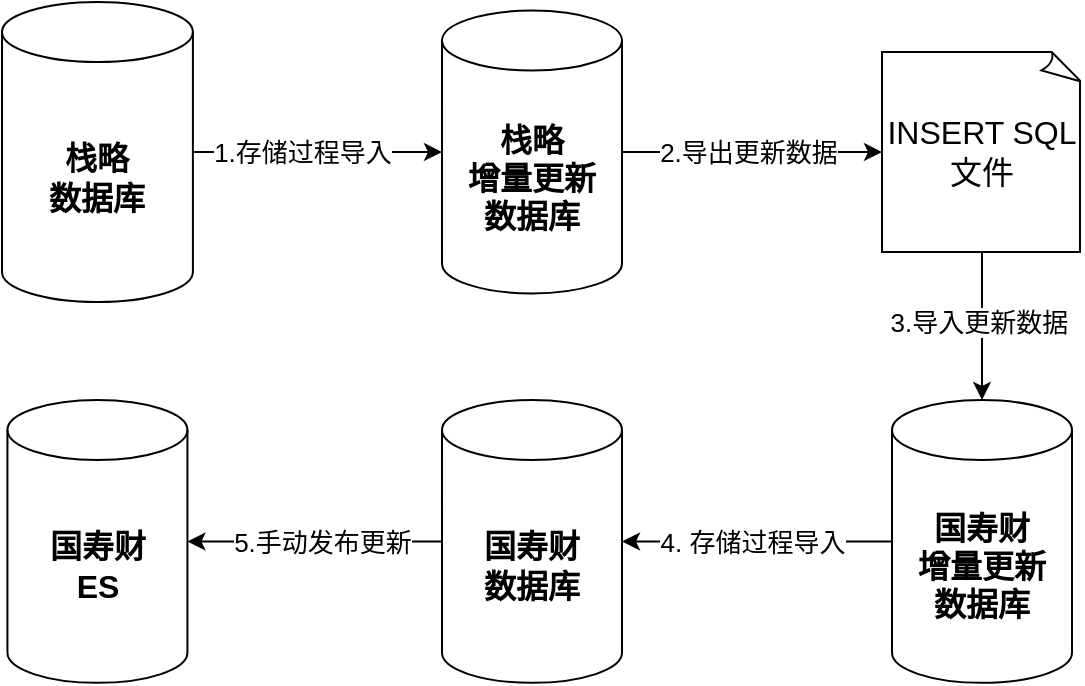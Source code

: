 <mxfile version="23.1.8" type="github">
  <diagram name="Page-1" id="JLM9cKOjEDjc5AZoUWLw">
    <mxGraphModel dx="2074" dy="1146" grid="1" gridSize="10" guides="1" tooltips="1" connect="1" arrows="1" fold="1" page="1" pageScale="1" pageWidth="850" pageHeight="1100" math="0" shadow="0">
      <root>
        <mxCell id="0" />
        <mxCell id="1" parent="0" />
        <mxCell id="QezH7yEUUf_wdwm6WOR3-3" style="edgeStyle=orthogonalEdgeStyle;rounded=0;orthogonalLoop=1;jettySize=auto;html=1;" edge="1" parent="1" source="QezH7yEUUf_wdwm6WOR3-1" target="QezH7yEUUf_wdwm6WOR3-2">
          <mxGeometry relative="1" as="geometry" />
        </mxCell>
        <mxCell id="QezH7yEUUf_wdwm6WOR3-4" value="&lt;font style=&quot;font-size: 13px;&quot;&gt;1.存储过程导入&lt;/font&gt;" style="edgeLabel;html=1;align=center;verticalAlign=middle;resizable=0;points=[];" vertex="1" connectable="0" parent="QezH7yEUUf_wdwm6WOR3-3">
          <mxGeometry x="-0.253" y="1" relative="1" as="geometry">
            <mxPoint x="8" y="1" as="offset" />
          </mxGeometry>
        </mxCell>
        <mxCell id="QezH7yEUUf_wdwm6WOR3-1" value="&lt;font style=&quot;font-size: 16px;&quot;&gt;&lt;b&gt;栈略&lt;br&gt;数据库&lt;/b&gt;&lt;/font&gt;" style="shape=cylinder3;whiteSpace=wrap;html=1;boundedLbl=1;backgroundOutline=1;size=15;" vertex="1" parent="1">
          <mxGeometry x="50" y="280" width="95.45" height="150" as="geometry" />
        </mxCell>
        <mxCell id="QezH7yEUUf_wdwm6WOR3-6" style="edgeStyle=orthogonalEdgeStyle;rounded=0;orthogonalLoop=1;jettySize=auto;html=1;" edge="1" parent="1" source="QezH7yEUUf_wdwm6WOR3-2" target="QezH7yEUUf_wdwm6WOR3-5">
          <mxGeometry relative="1" as="geometry" />
        </mxCell>
        <mxCell id="QezH7yEUUf_wdwm6WOR3-7" value="&lt;font style=&quot;font-size: 13px;&quot;&gt;2.导出更新数据&lt;/font&gt;" style="edgeLabel;html=1;align=center;verticalAlign=middle;resizable=0;points=[];" vertex="1" connectable="0" parent="QezH7yEUUf_wdwm6WOR3-6">
          <mxGeometry x="0.236" y="2" relative="1" as="geometry">
            <mxPoint x="-18" y="2" as="offset" />
          </mxGeometry>
        </mxCell>
        <mxCell id="QezH7yEUUf_wdwm6WOR3-2" value="&lt;font style=&quot;font-size: 16px;&quot;&gt;&lt;b&gt;栈略&lt;br&gt;增量更新&lt;br&gt;数据库&lt;/b&gt;&lt;/font&gt;" style="shape=cylinder3;whiteSpace=wrap;html=1;boundedLbl=1;backgroundOutline=1;size=15;" vertex="1" parent="1">
          <mxGeometry x="270" y="284.29" width="90" height="141.43" as="geometry" />
        </mxCell>
        <mxCell id="QezH7yEUUf_wdwm6WOR3-10" style="edgeStyle=orthogonalEdgeStyle;rounded=0;orthogonalLoop=1;jettySize=auto;html=1;" edge="1" parent="1" source="QezH7yEUUf_wdwm6WOR3-5" target="QezH7yEUUf_wdwm6WOR3-8">
          <mxGeometry relative="1" as="geometry" />
        </mxCell>
        <mxCell id="QezH7yEUUf_wdwm6WOR3-11" value="&lt;font style=&quot;font-size: 13px;&quot;&gt;3.导入更新数据&amp;nbsp;&lt;/font&gt;" style="edgeLabel;html=1;align=center;verticalAlign=middle;resizable=0;points=[];" vertex="1" connectable="0" parent="QezH7yEUUf_wdwm6WOR3-10">
          <mxGeometry x="-0.212" y="-1" relative="1" as="geometry">
            <mxPoint x="1" y="6" as="offset" />
          </mxGeometry>
        </mxCell>
        <mxCell id="QezH7yEUUf_wdwm6WOR3-5" value="&lt;font style=&quot;font-size: 16px;&quot;&gt;INSERT SQL文件&lt;/font&gt;" style="whiteSpace=wrap;html=1;shape=mxgraph.basic.document" vertex="1" parent="1">
          <mxGeometry x="490" y="305" width="100" height="100" as="geometry" />
        </mxCell>
        <mxCell id="QezH7yEUUf_wdwm6WOR3-14" style="edgeStyle=orthogonalEdgeStyle;rounded=0;orthogonalLoop=1;jettySize=auto;html=1;" edge="1" parent="1" source="QezH7yEUUf_wdwm6WOR3-8" target="QezH7yEUUf_wdwm6WOR3-13">
          <mxGeometry relative="1" as="geometry" />
        </mxCell>
        <mxCell id="QezH7yEUUf_wdwm6WOR3-15" value="&lt;font style=&quot;font-size: 13px;&quot;&gt;4. 存储过程导入&lt;/font&gt;" style="edgeLabel;html=1;align=center;verticalAlign=middle;resizable=0;points=[];" vertex="1" connectable="0" parent="QezH7yEUUf_wdwm6WOR3-14">
          <mxGeometry x="-0.067" y="-2" relative="1" as="geometry">
            <mxPoint x="-7" y="2" as="offset" />
          </mxGeometry>
        </mxCell>
        <mxCell id="QezH7yEUUf_wdwm6WOR3-8" value="&lt;font style=&quot;font-size: 16px;&quot;&gt;&lt;b&gt;国寿财&lt;br&gt;增量更新&lt;br&gt;数据库&lt;/b&gt;&lt;/font&gt;" style="shape=cylinder3;whiteSpace=wrap;html=1;boundedLbl=1;backgroundOutline=1;size=15;" vertex="1" parent="1">
          <mxGeometry x="495" y="479" width="90" height="141.43" as="geometry" />
        </mxCell>
        <mxCell id="QezH7yEUUf_wdwm6WOR3-13" value="&lt;font style=&quot;font-size: 16px;&quot;&gt;&lt;b&gt;国寿财&lt;br&gt;数据库&lt;/b&gt;&lt;/font&gt;" style="shape=cylinder3;whiteSpace=wrap;html=1;boundedLbl=1;backgroundOutline=1;size=15;" vertex="1" parent="1">
          <mxGeometry x="270" y="479" width="90" height="141.43" as="geometry" />
        </mxCell>
        <mxCell id="QezH7yEUUf_wdwm6WOR3-16" value="&lt;font style=&quot;font-size: 16px;&quot;&gt;&lt;b&gt;国寿财&lt;br&gt;ES&lt;br&gt;&lt;/b&gt;&lt;/font&gt;" style="shape=cylinder3;whiteSpace=wrap;html=1;boundedLbl=1;backgroundOutline=1;size=15;" vertex="1" parent="1">
          <mxGeometry x="52.72" y="479" width="90" height="141.43" as="geometry" />
        </mxCell>
        <mxCell id="QezH7yEUUf_wdwm6WOR3-17" style="edgeStyle=orthogonalEdgeStyle;rounded=0;orthogonalLoop=1;jettySize=auto;html=1;entryX=1;entryY=0.5;entryDx=0;entryDy=0;entryPerimeter=0;" edge="1" parent="1" source="QezH7yEUUf_wdwm6WOR3-13" target="QezH7yEUUf_wdwm6WOR3-16">
          <mxGeometry relative="1" as="geometry" />
        </mxCell>
        <mxCell id="QezH7yEUUf_wdwm6WOR3-18" value="&lt;font style=&quot;font-size: 13px;&quot;&gt;5.手动发布更新&lt;/font&gt;" style="edgeLabel;html=1;align=center;verticalAlign=middle;resizable=0;points=[];" vertex="1" connectable="0" parent="QezH7yEUUf_wdwm6WOR3-17">
          <mxGeometry x="0.477" y="2" relative="1" as="geometry">
            <mxPoint x="34" y="-2" as="offset" />
          </mxGeometry>
        </mxCell>
      </root>
    </mxGraphModel>
  </diagram>
</mxfile>
